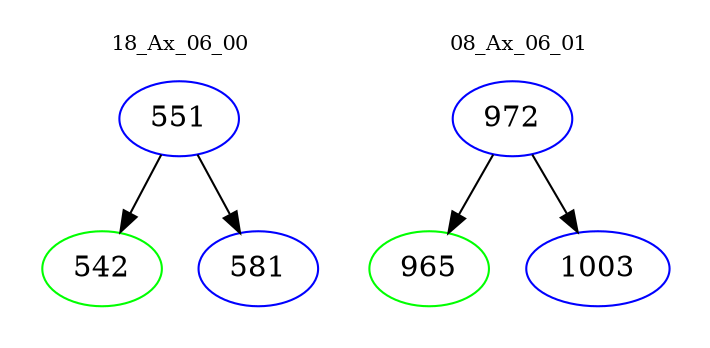digraph{
subgraph cluster_0 {
color = white
label = "18_Ax_06_00";
fontsize=10;
T0_551 [label="551", color="blue"]
T0_551 -> T0_542 [color="black"]
T0_542 [label="542", color="green"]
T0_551 -> T0_581 [color="black"]
T0_581 [label="581", color="blue"]
}
subgraph cluster_1 {
color = white
label = "08_Ax_06_01";
fontsize=10;
T1_972 [label="972", color="blue"]
T1_972 -> T1_965 [color="black"]
T1_965 [label="965", color="green"]
T1_972 -> T1_1003 [color="black"]
T1_1003 [label="1003", color="blue"]
}
}
